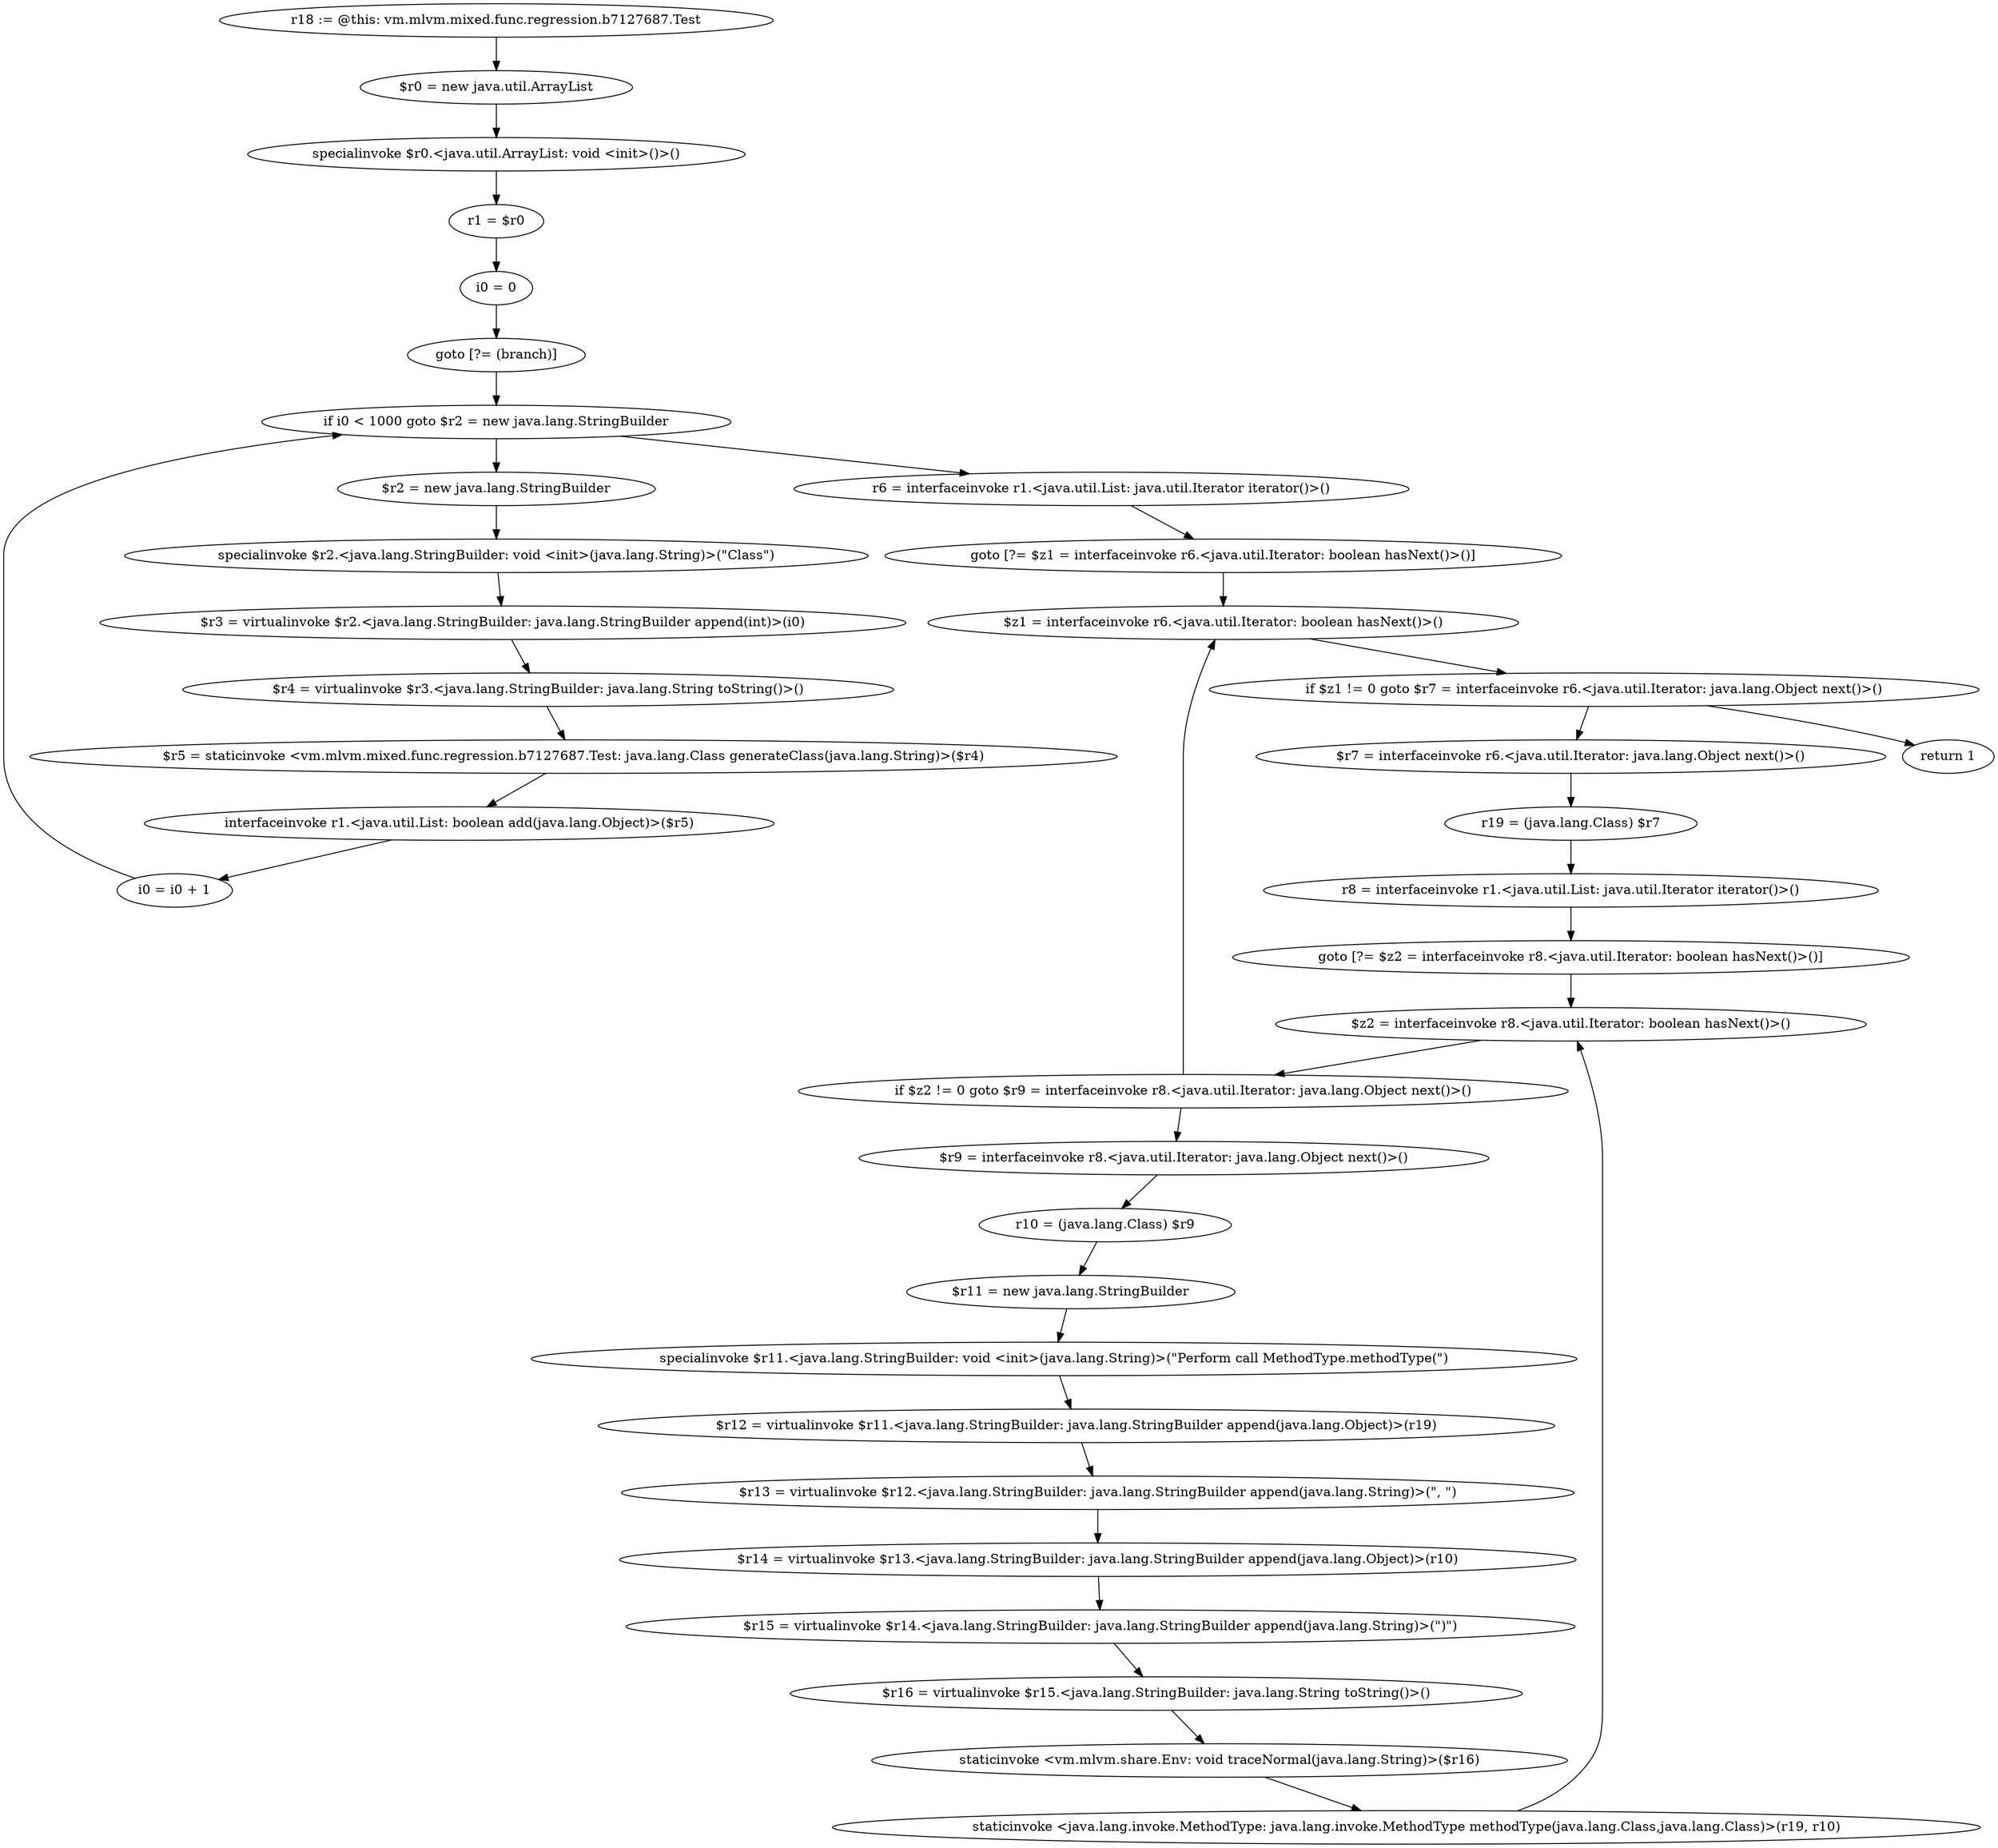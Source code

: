 digraph "unitGraph" {
    "r18 := @this: vm.mlvm.mixed.func.regression.b7127687.Test"
    "$r0 = new java.util.ArrayList"
    "specialinvoke $r0.<java.util.ArrayList: void <init>()>()"
    "r1 = $r0"
    "i0 = 0"
    "goto [?= (branch)]"
    "$r2 = new java.lang.StringBuilder"
    "specialinvoke $r2.<java.lang.StringBuilder: void <init>(java.lang.String)>(\"Class\")"
    "$r3 = virtualinvoke $r2.<java.lang.StringBuilder: java.lang.StringBuilder append(int)>(i0)"
    "$r4 = virtualinvoke $r3.<java.lang.StringBuilder: java.lang.String toString()>()"
    "$r5 = staticinvoke <vm.mlvm.mixed.func.regression.b7127687.Test: java.lang.Class generateClass(java.lang.String)>($r4)"
    "interfaceinvoke r1.<java.util.List: boolean add(java.lang.Object)>($r5)"
    "i0 = i0 + 1"
    "if i0 < 1000 goto $r2 = new java.lang.StringBuilder"
    "r6 = interfaceinvoke r1.<java.util.List: java.util.Iterator iterator()>()"
    "goto [?= $z1 = interfaceinvoke r6.<java.util.Iterator: boolean hasNext()>()]"
    "$r7 = interfaceinvoke r6.<java.util.Iterator: java.lang.Object next()>()"
    "r19 = (java.lang.Class) $r7"
    "r8 = interfaceinvoke r1.<java.util.List: java.util.Iterator iterator()>()"
    "goto [?= $z2 = interfaceinvoke r8.<java.util.Iterator: boolean hasNext()>()]"
    "$r9 = interfaceinvoke r8.<java.util.Iterator: java.lang.Object next()>()"
    "r10 = (java.lang.Class) $r9"
    "$r11 = new java.lang.StringBuilder"
    "specialinvoke $r11.<java.lang.StringBuilder: void <init>(java.lang.String)>(\"Perform call MethodType.methodType(\")"
    "$r12 = virtualinvoke $r11.<java.lang.StringBuilder: java.lang.StringBuilder append(java.lang.Object)>(r19)"
    "$r13 = virtualinvoke $r12.<java.lang.StringBuilder: java.lang.StringBuilder append(java.lang.String)>(\", \")"
    "$r14 = virtualinvoke $r13.<java.lang.StringBuilder: java.lang.StringBuilder append(java.lang.Object)>(r10)"
    "$r15 = virtualinvoke $r14.<java.lang.StringBuilder: java.lang.StringBuilder append(java.lang.String)>(\")\")"
    "$r16 = virtualinvoke $r15.<java.lang.StringBuilder: java.lang.String toString()>()"
    "staticinvoke <vm.mlvm.share.Env: void traceNormal(java.lang.String)>($r16)"
    "staticinvoke <java.lang.invoke.MethodType: java.lang.invoke.MethodType methodType(java.lang.Class,java.lang.Class)>(r19, r10)"
    "$z2 = interfaceinvoke r8.<java.util.Iterator: boolean hasNext()>()"
    "if $z2 != 0 goto $r9 = interfaceinvoke r8.<java.util.Iterator: java.lang.Object next()>()"
    "$z1 = interfaceinvoke r6.<java.util.Iterator: boolean hasNext()>()"
    "if $z1 != 0 goto $r7 = interfaceinvoke r6.<java.util.Iterator: java.lang.Object next()>()"
    "return 1"
    "r18 := @this: vm.mlvm.mixed.func.regression.b7127687.Test"->"$r0 = new java.util.ArrayList";
    "$r0 = new java.util.ArrayList"->"specialinvoke $r0.<java.util.ArrayList: void <init>()>()";
    "specialinvoke $r0.<java.util.ArrayList: void <init>()>()"->"r1 = $r0";
    "r1 = $r0"->"i0 = 0";
    "i0 = 0"->"goto [?= (branch)]";
    "goto [?= (branch)]"->"if i0 < 1000 goto $r2 = new java.lang.StringBuilder";
    "$r2 = new java.lang.StringBuilder"->"specialinvoke $r2.<java.lang.StringBuilder: void <init>(java.lang.String)>(\"Class\")";
    "specialinvoke $r2.<java.lang.StringBuilder: void <init>(java.lang.String)>(\"Class\")"->"$r3 = virtualinvoke $r2.<java.lang.StringBuilder: java.lang.StringBuilder append(int)>(i0)";
    "$r3 = virtualinvoke $r2.<java.lang.StringBuilder: java.lang.StringBuilder append(int)>(i0)"->"$r4 = virtualinvoke $r3.<java.lang.StringBuilder: java.lang.String toString()>()";
    "$r4 = virtualinvoke $r3.<java.lang.StringBuilder: java.lang.String toString()>()"->"$r5 = staticinvoke <vm.mlvm.mixed.func.regression.b7127687.Test: java.lang.Class generateClass(java.lang.String)>($r4)";
    "$r5 = staticinvoke <vm.mlvm.mixed.func.regression.b7127687.Test: java.lang.Class generateClass(java.lang.String)>($r4)"->"interfaceinvoke r1.<java.util.List: boolean add(java.lang.Object)>($r5)";
    "interfaceinvoke r1.<java.util.List: boolean add(java.lang.Object)>($r5)"->"i0 = i0 + 1";
    "i0 = i0 + 1"->"if i0 < 1000 goto $r2 = new java.lang.StringBuilder";
    "if i0 < 1000 goto $r2 = new java.lang.StringBuilder"->"r6 = interfaceinvoke r1.<java.util.List: java.util.Iterator iterator()>()";
    "if i0 < 1000 goto $r2 = new java.lang.StringBuilder"->"$r2 = new java.lang.StringBuilder";
    "r6 = interfaceinvoke r1.<java.util.List: java.util.Iterator iterator()>()"->"goto [?= $z1 = interfaceinvoke r6.<java.util.Iterator: boolean hasNext()>()]";
    "goto [?= $z1 = interfaceinvoke r6.<java.util.Iterator: boolean hasNext()>()]"->"$z1 = interfaceinvoke r6.<java.util.Iterator: boolean hasNext()>()";
    "$r7 = interfaceinvoke r6.<java.util.Iterator: java.lang.Object next()>()"->"r19 = (java.lang.Class) $r7";
    "r19 = (java.lang.Class) $r7"->"r8 = interfaceinvoke r1.<java.util.List: java.util.Iterator iterator()>()";
    "r8 = interfaceinvoke r1.<java.util.List: java.util.Iterator iterator()>()"->"goto [?= $z2 = interfaceinvoke r8.<java.util.Iterator: boolean hasNext()>()]";
    "goto [?= $z2 = interfaceinvoke r8.<java.util.Iterator: boolean hasNext()>()]"->"$z2 = interfaceinvoke r8.<java.util.Iterator: boolean hasNext()>()";
    "$r9 = interfaceinvoke r8.<java.util.Iterator: java.lang.Object next()>()"->"r10 = (java.lang.Class) $r9";
    "r10 = (java.lang.Class) $r9"->"$r11 = new java.lang.StringBuilder";
    "$r11 = new java.lang.StringBuilder"->"specialinvoke $r11.<java.lang.StringBuilder: void <init>(java.lang.String)>(\"Perform call MethodType.methodType(\")";
    "specialinvoke $r11.<java.lang.StringBuilder: void <init>(java.lang.String)>(\"Perform call MethodType.methodType(\")"->"$r12 = virtualinvoke $r11.<java.lang.StringBuilder: java.lang.StringBuilder append(java.lang.Object)>(r19)";
    "$r12 = virtualinvoke $r11.<java.lang.StringBuilder: java.lang.StringBuilder append(java.lang.Object)>(r19)"->"$r13 = virtualinvoke $r12.<java.lang.StringBuilder: java.lang.StringBuilder append(java.lang.String)>(\", \")";
    "$r13 = virtualinvoke $r12.<java.lang.StringBuilder: java.lang.StringBuilder append(java.lang.String)>(\", \")"->"$r14 = virtualinvoke $r13.<java.lang.StringBuilder: java.lang.StringBuilder append(java.lang.Object)>(r10)";
    "$r14 = virtualinvoke $r13.<java.lang.StringBuilder: java.lang.StringBuilder append(java.lang.Object)>(r10)"->"$r15 = virtualinvoke $r14.<java.lang.StringBuilder: java.lang.StringBuilder append(java.lang.String)>(\")\")";
    "$r15 = virtualinvoke $r14.<java.lang.StringBuilder: java.lang.StringBuilder append(java.lang.String)>(\")\")"->"$r16 = virtualinvoke $r15.<java.lang.StringBuilder: java.lang.String toString()>()";
    "$r16 = virtualinvoke $r15.<java.lang.StringBuilder: java.lang.String toString()>()"->"staticinvoke <vm.mlvm.share.Env: void traceNormal(java.lang.String)>($r16)";
    "staticinvoke <vm.mlvm.share.Env: void traceNormal(java.lang.String)>($r16)"->"staticinvoke <java.lang.invoke.MethodType: java.lang.invoke.MethodType methodType(java.lang.Class,java.lang.Class)>(r19, r10)";
    "staticinvoke <java.lang.invoke.MethodType: java.lang.invoke.MethodType methodType(java.lang.Class,java.lang.Class)>(r19, r10)"->"$z2 = interfaceinvoke r8.<java.util.Iterator: boolean hasNext()>()";
    "$z2 = interfaceinvoke r8.<java.util.Iterator: boolean hasNext()>()"->"if $z2 != 0 goto $r9 = interfaceinvoke r8.<java.util.Iterator: java.lang.Object next()>()";
    "if $z2 != 0 goto $r9 = interfaceinvoke r8.<java.util.Iterator: java.lang.Object next()>()"->"$z1 = interfaceinvoke r6.<java.util.Iterator: boolean hasNext()>()";
    "if $z2 != 0 goto $r9 = interfaceinvoke r8.<java.util.Iterator: java.lang.Object next()>()"->"$r9 = interfaceinvoke r8.<java.util.Iterator: java.lang.Object next()>()";
    "$z1 = interfaceinvoke r6.<java.util.Iterator: boolean hasNext()>()"->"if $z1 != 0 goto $r7 = interfaceinvoke r6.<java.util.Iterator: java.lang.Object next()>()";
    "if $z1 != 0 goto $r7 = interfaceinvoke r6.<java.util.Iterator: java.lang.Object next()>()"->"return 1";
    "if $z1 != 0 goto $r7 = interfaceinvoke r6.<java.util.Iterator: java.lang.Object next()>()"->"$r7 = interfaceinvoke r6.<java.util.Iterator: java.lang.Object next()>()";
}

